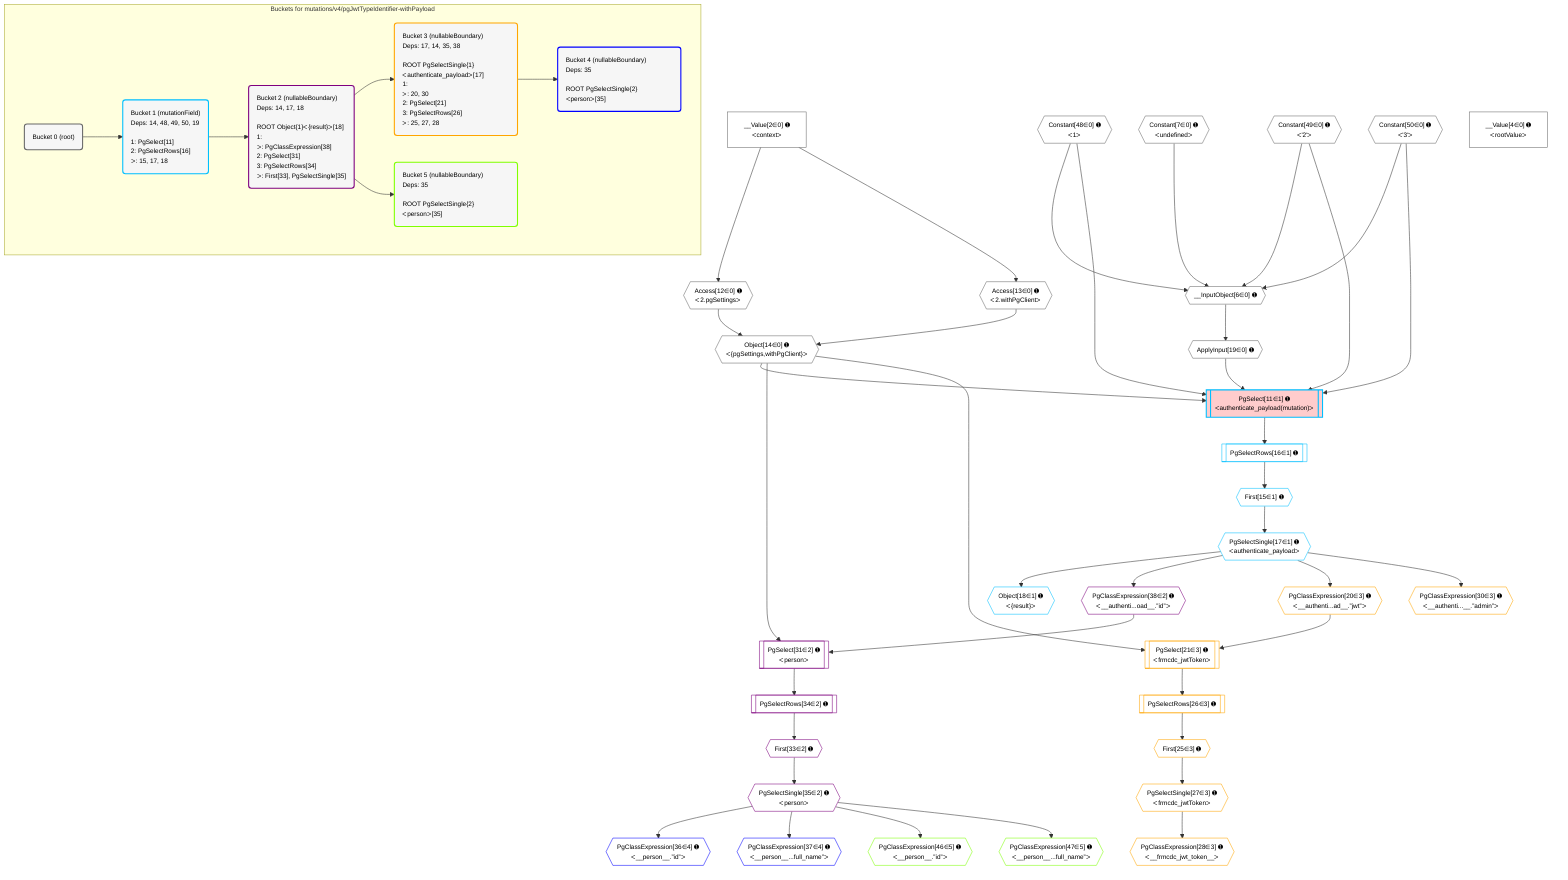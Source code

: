 %%{init: {'themeVariables': { 'fontSize': '12px'}}}%%
graph TD
    classDef path fill:#eee,stroke:#000,color:#000
    classDef plan fill:#fff,stroke-width:1px,color:#000
    classDef itemplan fill:#fff,stroke-width:2px,color:#000
    classDef unbatchedplan fill:#dff,stroke-width:1px,color:#000
    classDef sideeffectplan fill:#fcc,stroke-width:2px,color:#000
    classDef bucket fill:#f6f6f6,color:#000,stroke-width:2px,text-align:left


    %% plan dependencies
    __InputObject6{{"__InputObject[6∈0] ➊"}}:::plan
    Constant7{{"Constant[7∈0] ➊<br />ᐸundefinedᐳ"}}:::plan
    Constant48{{"Constant[48∈0] ➊<br />ᐸ1ᐳ"}}:::plan
    Constant49{{"Constant[49∈0] ➊<br />ᐸ'2'ᐳ"}}:::plan
    Constant50{{"Constant[50∈0] ➊<br />ᐸ'3'ᐳ"}}:::plan
    Constant7 & Constant48 & Constant49 & Constant50 --> __InputObject6
    Object14{{"Object[14∈0] ➊<br />ᐸ{pgSettings,withPgClient}ᐳ"}}:::plan
    Access12{{"Access[12∈0] ➊<br />ᐸ2.pgSettingsᐳ"}}:::plan
    Access13{{"Access[13∈0] ➊<br />ᐸ2.withPgClientᐳ"}}:::plan
    Access12 & Access13 --> Object14
    __Value2["__Value[2∈0] ➊<br />ᐸcontextᐳ"]:::plan
    __Value2 --> Access12
    __Value2 --> Access13
    ApplyInput19{{"ApplyInput[19∈0] ➊"}}:::plan
    __InputObject6 --> ApplyInput19
    __Value4["__Value[4∈0] ➊<br />ᐸrootValueᐳ"]:::plan
    PgSelect11[["PgSelect[11∈1] ➊<br />ᐸauthenticate_payload(mutation)ᐳ"]]:::sideeffectplan
    Object14 & Constant48 & Constant49 & Constant50 & ApplyInput19 --> PgSelect11
    First15{{"First[15∈1] ➊"}}:::plan
    PgSelectRows16[["PgSelectRows[16∈1] ➊"]]:::plan
    PgSelectRows16 --> First15
    PgSelect11 --> PgSelectRows16
    PgSelectSingle17{{"PgSelectSingle[17∈1] ➊<br />ᐸauthenticate_payloadᐳ"}}:::plan
    First15 --> PgSelectSingle17
    Object18{{"Object[18∈1] ➊<br />ᐸ{result}ᐳ"}}:::plan
    PgSelectSingle17 --> Object18
    PgSelect31[["PgSelect[31∈2] ➊<br />ᐸpersonᐳ"]]:::plan
    PgClassExpression38{{"PgClassExpression[38∈2] ➊<br />ᐸ__authenti...oad__.”id”ᐳ"}}:::plan
    Object14 & PgClassExpression38 --> PgSelect31
    First33{{"First[33∈2] ➊"}}:::plan
    PgSelectRows34[["PgSelectRows[34∈2] ➊"]]:::plan
    PgSelectRows34 --> First33
    PgSelect31 --> PgSelectRows34
    PgSelectSingle35{{"PgSelectSingle[35∈2] ➊<br />ᐸpersonᐳ"}}:::plan
    First33 --> PgSelectSingle35
    PgSelectSingle17 --> PgClassExpression38
    PgSelect21[["PgSelect[21∈3] ➊<br />ᐸfrmcdc_jwtTokenᐳ"]]:::plan
    PgClassExpression20{{"PgClassExpression[20∈3] ➊<br />ᐸ__authenti...ad__.”jwt”ᐳ"}}:::plan
    Object14 & PgClassExpression20 --> PgSelect21
    PgSelectSingle17 --> PgClassExpression20
    First25{{"First[25∈3] ➊"}}:::plan
    PgSelectRows26[["PgSelectRows[26∈3] ➊"]]:::plan
    PgSelectRows26 --> First25
    PgSelect21 --> PgSelectRows26
    PgSelectSingle27{{"PgSelectSingle[27∈3] ➊<br />ᐸfrmcdc_jwtTokenᐳ"}}:::plan
    First25 --> PgSelectSingle27
    PgClassExpression28{{"PgClassExpression[28∈3] ➊<br />ᐸ__frmcdc_jwt_token__ᐳ"}}:::plan
    PgSelectSingle27 --> PgClassExpression28
    PgClassExpression30{{"PgClassExpression[30∈3] ➊<br />ᐸ__authenti...__.”admin”ᐳ"}}:::plan
    PgSelectSingle17 --> PgClassExpression30
    PgClassExpression36{{"PgClassExpression[36∈4] ➊<br />ᐸ__person__.”id”ᐳ"}}:::plan
    PgSelectSingle35 --> PgClassExpression36
    PgClassExpression37{{"PgClassExpression[37∈4] ➊<br />ᐸ__person__...full_name”ᐳ"}}:::plan
    PgSelectSingle35 --> PgClassExpression37
    PgClassExpression46{{"PgClassExpression[46∈5] ➊<br />ᐸ__person__.”id”ᐳ"}}:::plan
    PgSelectSingle35 --> PgClassExpression46
    PgClassExpression47{{"PgClassExpression[47∈5] ➊<br />ᐸ__person__...full_name”ᐳ"}}:::plan
    PgSelectSingle35 --> PgClassExpression47

    %% define steps

    subgraph "Buckets for mutations/v4/pgJwtTypeIdentifier-withPayload"
    Bucket0("Bucket 0 (root)"):::bucket
    classDef bucket0 stroke:#696969
    class Bucket0,__Value2,__Value4,__InputObject6,Constant7,Access12,Access13,Object14,ApplyInput19,Constant48,Constant49,Constant50 bucket0
    Bucket1("Bucket 1 (mutationField)<br />Deps: 14, 48, 49, 50, 19<br /><br />1: PgSelect[11]<br />2: PgSelectRows[16]<br />ᐳ: 15, 17, 18"):::bucket
    classDef bucket1 stroke:#00bfff
    class Bucket1,PgSelect11,First15,PgSelectRows16,PgSelectSingle17,Object18 bucket1
    Bucket2("Bucket 2 (nullableBoundary)<br />Deps: 14, 17, 18<br /><br />ROOT Object{1}ᐸ{result}ᐳ[18]<br />1: <br />ᐳ: PgClassExpression[38]<br />2: PgSelect[31]<br />3: PgSelectRows[34]<br />ᐳ: First[33], PgSelectSingle[35]"):::bucket
    classDef bucket2 stroke:#7f007f
    class Bucket2,PgSelect31,First33,PgSelectRows34,PgSelectSingle35,PgClassExpression38 bucket2
    Bucket3("Bucket 3 (nullableBoundary)<br />Deps: 17, 14, 35, 38<br /><br />ROOT PgSelectSingle{1}ᐸauthenticate_payloadᐳ[17]<br />1: <br />ᐳ: 20, 30<br />2: PgSelect[21]<br />3: PgSelectRows[26]<br />ᐳ: 25, 27, 28"):::bucket
    classDef bucket3 stroke:#ffa500
    class Bucket3,PgClassExpression20,PgSelect21,First25,PgSelectRows26,PgSelectSingle27,PgClassExpression28,PgClassExpression30 bucket3
    Bucket4("Bucket 4 (nullableBoundary)<br />Deps: 35<br /><br />ROOT PgSelectSingle{2}ᐸpersonᐳ[35]"):::bucket
    classDef bucket4 stroke:#0000ff
    class Bucket4,PgClassExpression36,PgClassExpression37 bucket4
    Bucket5("Bucket 5 (nullableBoundary)<br />Deps: 35<br /><br />ROOT PgSelectSingle{2}ᐸpersonᐳ[35]"):::bucket
    classDef bucket5 stroke:#7fff00
    class Bucket5,PgClassExpression46,PgClassExpression47 bucket5
    Bucket0 --> Bucket1
    Bucket1 --> Bucket2
    Bucket2 --> Bucket3 & Bucket5
    Bucket3 --> Bucket4
    end